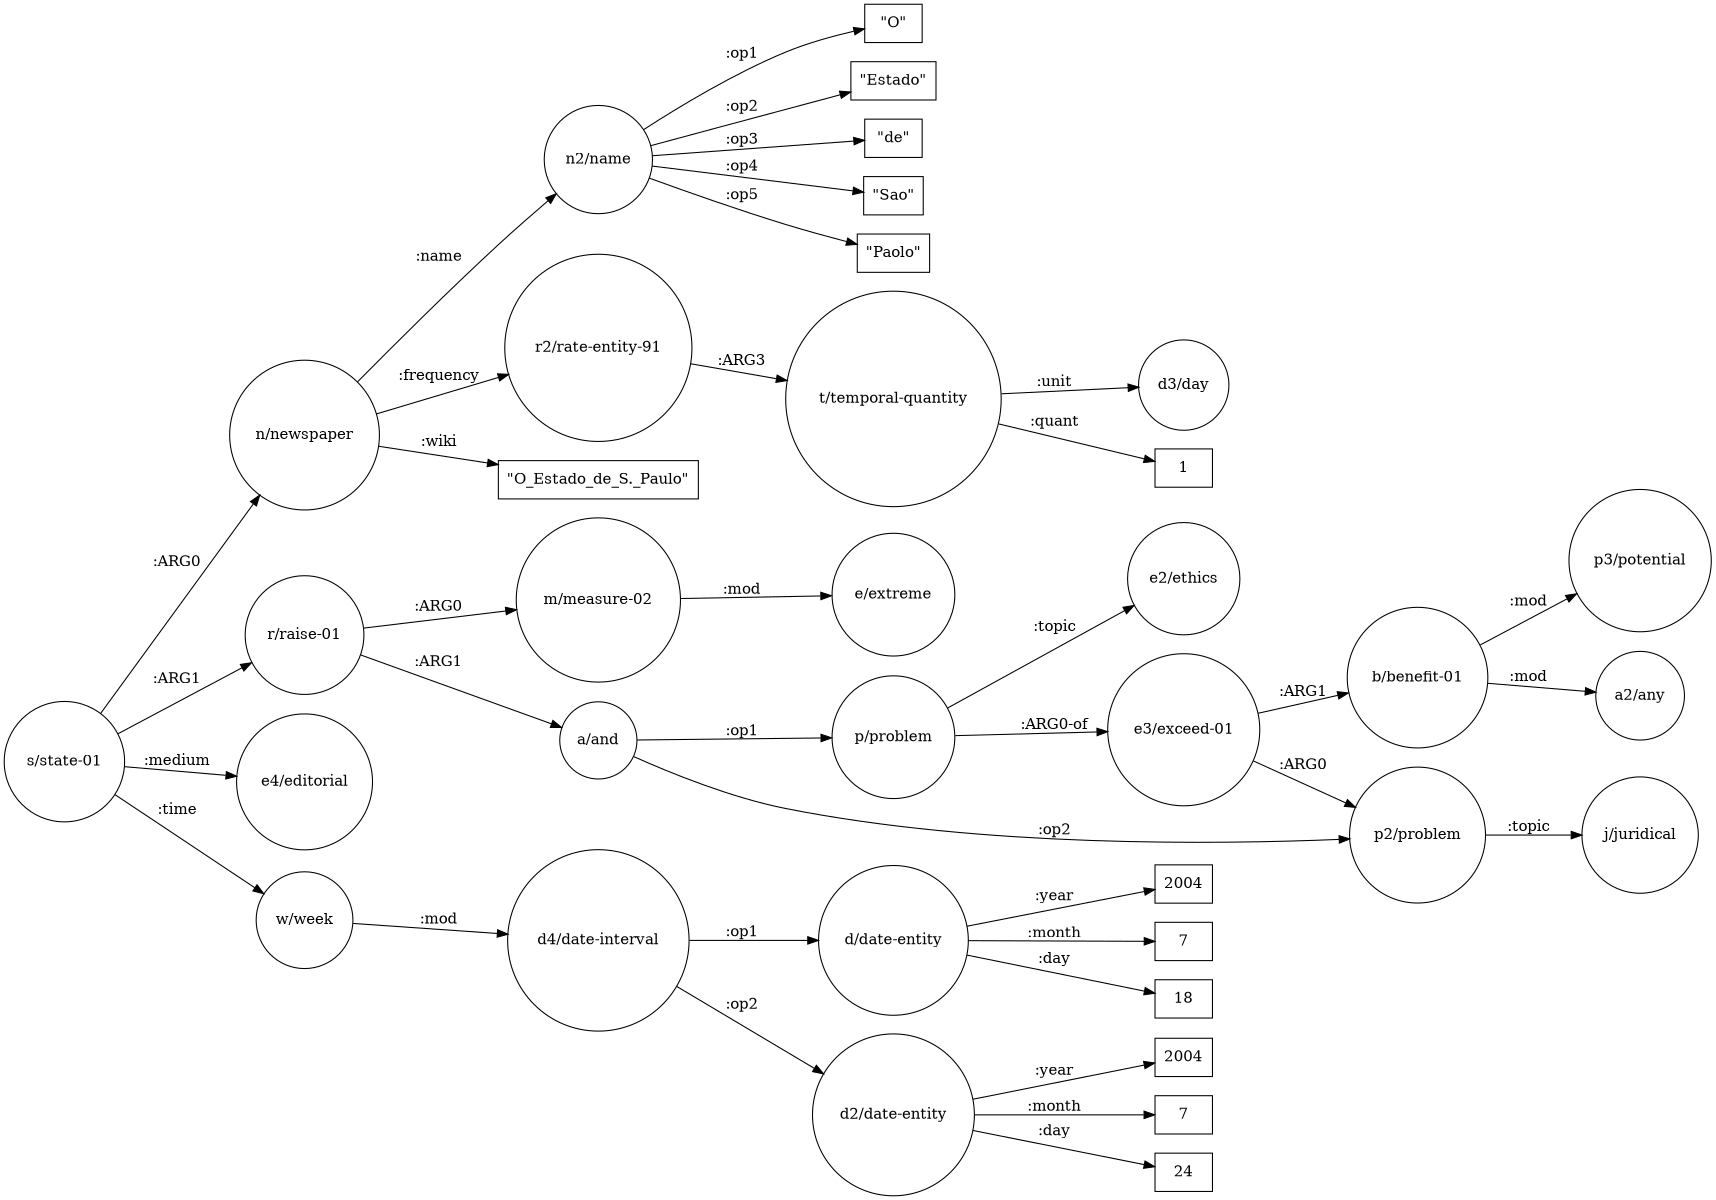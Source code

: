 digraph amr_graph {
	rankdir=LR size="12,8"
	s [label="s/state-01" shape=circle]
	n [label="n/newspaper" shape=circle]
	n2 [label="n2/name" shape=circle]
	r2 [label="r2/rate-entity-91" shape=circle]
	t [label="t/temporal-quantity" shape=circle]
	d3 [label="d3/day" shape=circle]
	r [label="r/raise-01" shape=circle]
	m [label="m/measure-02" shape=circle]
	e [label="e/extreme" shape=circle]
	a [label="a/and" shape=circle]
	p [label="p/problem" shape=circle]
	e2 [label="e2/ethics" shape=circle]
	e3 [label="e3/exceed-01" shape=circle]
	b [label="b/benefit-01" shape=circle]
	p3 [label="p3/potential" shape=circle]
	a2 [label="a2/any" shape=circle]
	p2 [label="p2/problem" shape=circle]
	j [label="j/juridical" shape=circle]
	e4 [label="e4/editorial" shape=circle]
	w [label="w/week" shape=circle]
	d4 [label="d4/date-interval" shape=circle]
	d [label="d/date-entity" shape=circle]
	d2 [label="d2/date-entity" shape=circle]
	s -> n [label=":ARG0"]
	n -> n2 [label=":name"]
	n -> r2 [label=":frequency"]
	r2 -> t [label=":ARG3"]
	t -> d3 [label=":unit"]
	s -> r [label=":ARG1"]
	r -> m [label=":ARG0"]
	m -> e [label=":mod"]
	r -> a [label=":ARG1"]
	a -> p [label=":op1"]
	p -> e2 [label=":topic"]
	p -> e3 [label=":ARG0-of"]
	e3 -> b [label=":ARG1"]
	b -> p3 [label=":mod"]
	b -> a2 [label=":mod"]
	a -> p2 [label=":op2"]
	p2 -> j [label=":topic"]
	e3 -> p2 [label=":ARG0"]
	s -> e4 [label=":medium"]
	s -> w [label=":time"]
	w -> d4 [label=":mod"]
	d4 -> d [label=":op1"]
	d4 -> d2 [label=":op2"]
	node_0 [label="\"O_Estado_de_S._Paulo\"" shape=rectangle]
	n -> node_0 [label=":wiki"]
	node_1 [label="\"O\"" shape=rectangle]
	n2 -> node_1 [label=":op1"]
	node_2 [label="\"Estado\"" shape=rectangle]
	n2 -> node_2 [label=":op2"]
	node_3 [label="\"de\"" shape=rectangle]
	n2 -> node_3 [label=":op3"]
	node_4 [label="\"Sao\"" shape=rectangle]
	n2 -> node_4 [label=":op4"]
	node_5 [label="\"Paolo\"" shape=rectangle]
	n2 -> node_5 [label=":op5"]
	node_6 [label=1 shape=rectangle]
	t -> node_6 [label=":quant"]
	node_7 [label=2004 shape=rectangle]
	d -> node_7 [label=":year"]
	node_8 [label=7 shape=rectangle]
	d -> node_8 [label=":month"]
	node_9 [label=18 shape=rectangle]
	d -> node_9 [label=":day"]
	node_10 [label=2004 shape=rectangle]
	d2 -> node_10 [label=":year"]
	node_11 [label=7 shape=rectangle]
	d2 -> node_11 [label=":month"]
	node_12 [label=24 shape=rectangle]
	d2 -> node_12 [label=":day"]
}
